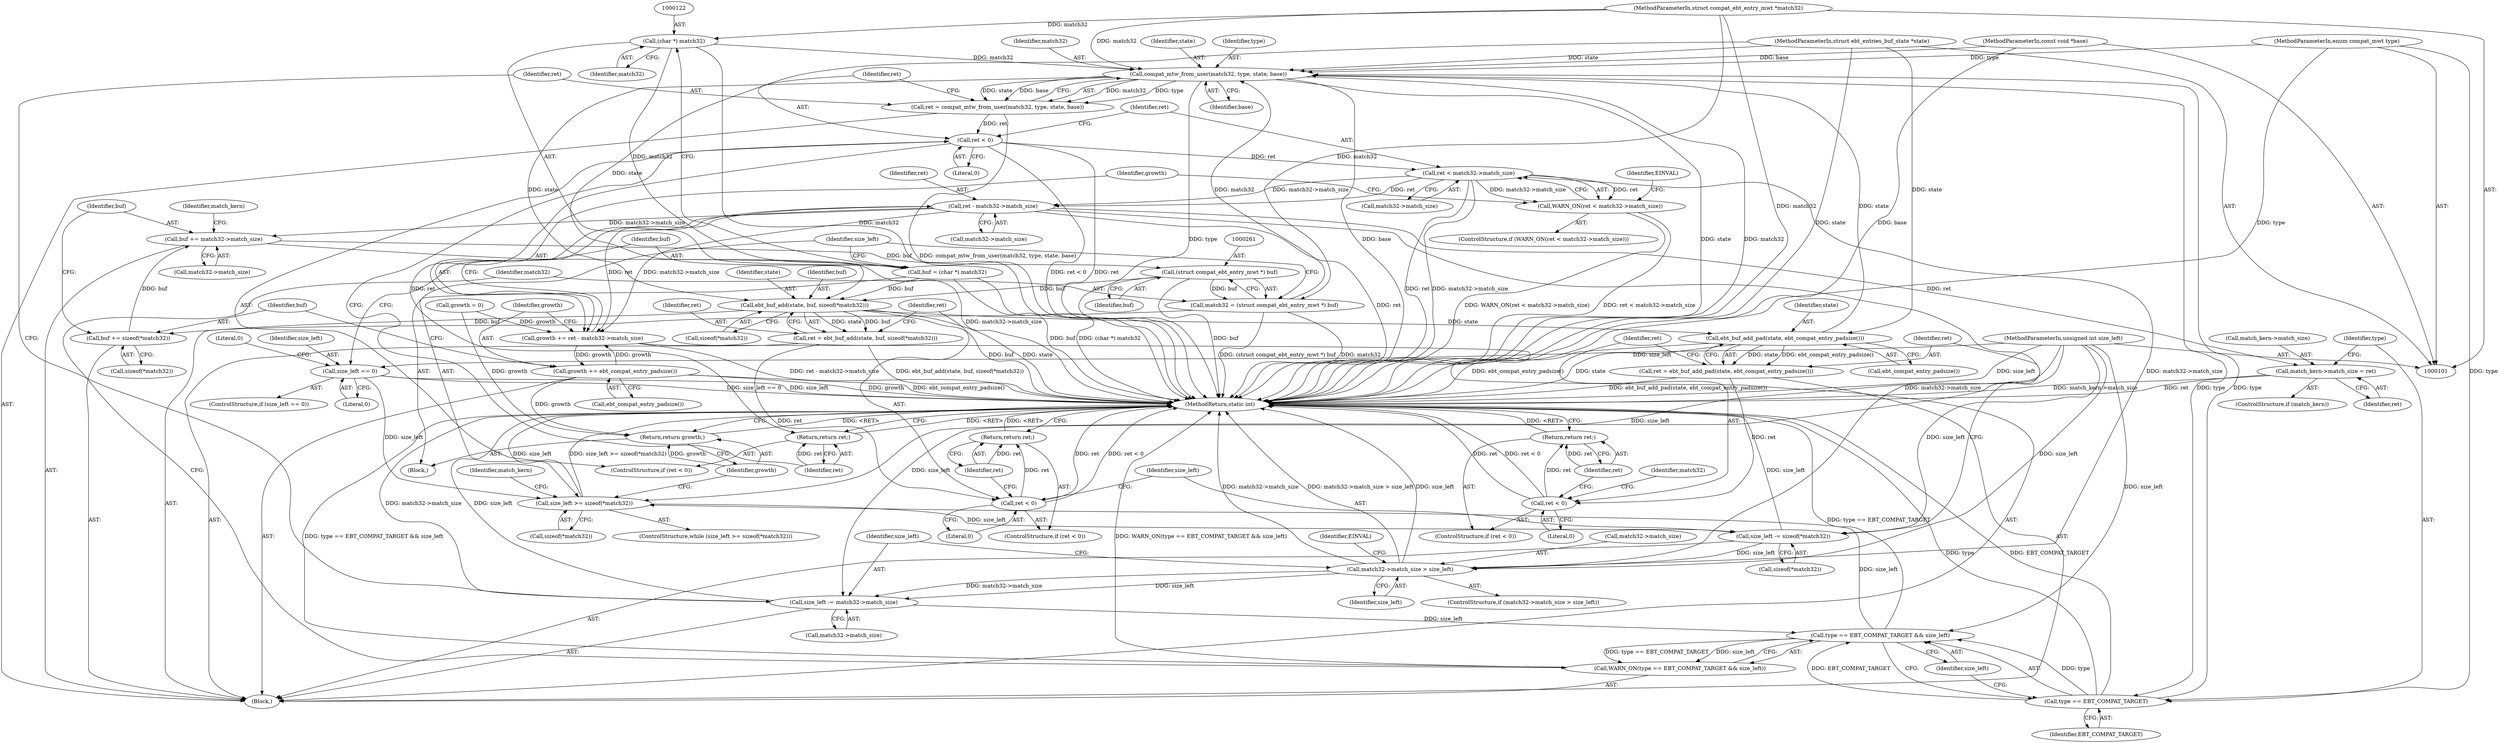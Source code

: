 digraph "0_linux_b71812168571fa55e44cdd0254471331b9c4c4c6@pointer" {
"1000204" [label="(Call,compat_mtw_from_user(match32, type, state, base))"];
"1000258" [label="(Call,match32 = (struct compat_ebt_entry_mwt *) buf)"];
"1000260" [label="(Call,(struct compat_ebt_entry_mwt *) buf)"];
"1000240" [label="(Call,buf += match32->match_size)"];
"1000227" [label="(Call,ret - match32->match_size)"];
"1000217" [label="(Call,ret < match32->match_size)"];
"1000210" [label="(Call,ret < 0)"];
"1000202" [label="(Call,ret = compat_mtw_from_user(match32, type, state, base))"];
"1000204" [label="(Call,compat_mtw_from_user(match32, type, state, base))"];
"1000121" [label="(Call,(char *) match32)"];
"1000102" [label="(MethodParameterIn,struct compat_ebt_entry_mwt *match32)"];
"1000254" [label="(Call,type == EBT_COMPAT_TARGET)"];
"1000104" [label="(MethodParameterIn,enum compat_mwt type)"];
"1000179" [label="(Call,ebt_buf_add_pad(state, ebt_compat_entry_padsize()))"];
"1000160" [label="(Call,ebt_buf_add(state, buf, sizeof(*match32)))"];
"1000105" [label="(MethodParameterIn,struct ebt_entries_buf_state *state)"];
"1000119" [label="(Call,buf = (char *) match32)"];
"1000106" [label="(MethodParameterIn,const void *base)"];
"1000189" [label="(Call,match32->match_size > size_left)"];
"1000172" [label="(Call,size_left -= sizeof(*match32))"];
"1000125" [label="(Call,size_left >= sizeof(*match32))"];
"1000114" [label="(Call,size_left == 0)"];
"1000103" [label="(MethodParameterIn,unsigned int size_left)"];
"1000253" [label="(Call,type == EBT_COMPAT_TARGET && size_left)"];
"1000197" [label="(Call,size_left -= match32->match_size)"];
"1000235" [label="(Call,buf += sizeof(*match32))"];
"1000158" [label="(Call,ret = ebt_buf_add(state, buf, sizeof(*match32)))"];
"1000167" [label="(Call,ret < 0)"];
"1000170" [label="(Return,return ret;)"];
"1000177" [label="(Call,ret = ebt_buf_add_pad(state, ebt_compat_entry_padsize()))"];
"1000183" [label="(Call,ret < 0)"];
"1000186" [label="(Return,return ret;)"];
"1000213" [label="(Return,return ret;)"];
"1000216" [label="(Call,WARN_ON(ret < match32->match_size))"];
"1000252" [label="(Call,WARN_ON(type == EBT_COMPAT_TARGET && size_left))"];
"1000225" [label="(Call,growth += ret - match32->match_size)"];
"1000232" [label="(Call,growth += ebt_compat_entry_padsize())"];
"1000263" [label="(Return,return growth;)"];
"1000247" [label="(Call,match_kern->match_size = ret)"];
"1000202" [label="(Call,ret = compat_mtw_from_user(match32, type, state, base))"];
"1000208" [label="(Identifier,base)"];
"1000182" [label="(ControlStructure,if (ret < 0))"];
"1000212" [label="(Literal,0)"];
"1000113" [label="(ControlStructure,if (size_left == 0))"];
"1000210" [label="(Call,ret < 0)"];
"1000197" [label="(Call,size_left -= match32->match_size)"];
"1000216" [label="(Call,WARN_ON(ret < match32->match_size))"];
"1000257" [label="(Identifier,size_left)"];
"1000236" [label="(Identifier,buf)"];
"1000127" [label="(Call,sizeof(*match32))"];
"1000161" [label="(Identifier,state)"];
"1000190" [label="(Call,match32->match_size)"];
"1000260" [label="(Call,(struct compat_ebt_entry_mwt *) buf)"];
"1000211" [label="(Identifier,ret)"];
"1000193" [label="(Identifier,size_left)"];
"1000253" [label="(Call,type == EBT_COMPAT_TARGET && size_left)"];
"1000188" [label="(ControlStructure,if (match32->match_size > size_left))"];
"1000105" [label="(MethodParameterIn,struct ebt_entries_buf_state *state)"];
"1000217" [label="(Call,ret < match32->match_size)"];
"1000234" [label="(Call,ebt_compat_entry_padsize())"];
"1000114" [label="(Call,size_left == 0)"];
"1000167" [label="(Call,ret < 0)"];
"1000173" [label="(Identifier,size_left)"];
"1000171" [label="(Identifier,ret)"];
"1000199" [label="(Call,match32->match_size)"];
"1000159" [label="(Identifier,ret)"];
"1000170" [label="(Return,return ret;)"];
"1000177" [label="(Call,ret = ebt_buf_add_pad(state, ebt_compat_entry_padsize()))"];
"1000166" [label="(ControlStructure,if (ret < 0))"];
"1000158" [label="(Call,ret = ebt_buf_add(state, buf, sizeof(*match32)))"];
"1000251" [label="(Identifier,ret)"];
"1000241" [label="(Identifier,buf)"];
"1000174" [label="(Call,sizeof(*match32))"];
"1000232" [label="(Call,growth += ebt_compat_entry_padsize())"];
"1000107" [label="(Block,)"];
"1000106" [label="(MethodParameterIn,const void *base)"];
"1000119" [label="(Call,buf = (char *) match32)"];
"1000214" [label="(Identifier,ret)"];
"1000184" [label="(Identifier,ret)"];
"1000189" [label="(Call,match32->match_size > size_left)"];
"1000172" [label="(Call,size_left -= sizeof(*match32))"];
"1000233" [label="(Identifier,growth)"];
"1000265" [label="(MethodReturn,static int)"];
"1000123" [label="(Identifier,match32)"];
"1000160" [label="(Call,ebt_buf_add(state, buf, sizeof(*match32)))"];
"1000191" [label="(Identifier,match32)"];
"1000196" [label="(Identifier,EINVAL)"];
"1000120" [label="(Identifier,buf)"];
"1000248" [label="(Call,match_kern->match_size)"];
"1000134" [label="(Identifier,match_kern)"];
"1000262" [label="(Identifier,buf)"];
"1000121" [label="(Call,(char *) match32)"];
"1000205" [label="(Identifier,match32)"];
"1000125" [label="(Call,size_left >= sizeof(*match32))"];
"1000258" [label="(Call,match32 = (struct compat_ebt_entry_mwt *) buf)"];
"1000179" [label="(Call,ebt_buf_add_pad(state, ebt_compat_entry_padsize()))"];
"1000246" [label="(Identifier,match_kern)"];
"1000162" [label="(Identifier,buf)"];
"1000263" [label="(Return,return growth;)"];
"1000207" [label="(Identifier,state)"];
"1000252" [label="(Call,WARN_ON(type == EBT_COMPAT_TARGET && size_left))"];
"1000116" [label="(Literal,0)"];
"1000124" [label="(ControlStructure,while (size_left >= sizeof(*match32)))"];
"1000130" [label="(Block,)"];
"1000225" [label="(Call,growth += ret - match32->match_size)"];
"1000215" [label="(ControlStructure,if (WARN_ON(ret < match32->match_size)))"];
"1000256" [label="(Identifier,EBT_COMPAT_TARGET)"];
"1000126" [label="(Identifier,size_left)"];
"1000118" [label="(Literal,0)"];
"1000219" [label="(Call,match32->match_size)"];
"1000203" [label="(Identifier,ret)"];
"1000115" [label="(Identifier,size_left)"];
"1000264" [label="(Identifier,growth)"];
"1000183" [label="(Call,ret < 0)"];
"1000104" [label="(MethodParameterIn,enum compat_mwt type)"];
"1000242" [label="(Call,match32->match_size)"];
"1000206" [label="(Identifier,type)"];
"1000185" [label="(Literal,0)"];
"1000259" [label="(Identifier,match32)"];
"1000209" [label="(ControlStructure,if (ret < 0))"];
"1000227" [label="(Call,ret - match32->match_size)"];
"1000178" [label="(Identifier,ret)"];
"1000169" [label="(Literal,0)"];
"1000163" [label="(Call,sizeof(*match32))"];
"1000224" [label="(Identifier,EINVAL)"];
"1000247" [label="(Call,match_kern->match_size = ret)"];
"1000255" [label="(Identifier,type)"];
"1000235" [label="(Call,buf += sizeof(*match32))"];
"1000213" [label="(Return,return ret;)"];
"1000228" [label="(Identifier,ret)"];
"1000218" [label="(Identifier,ret)"];
"1000187" [label="(Identifier,ret)"];
"1000109" [label="(Call,growth = 0)"];
"1000102" [label="(MethodParameterIn,struct compat_ebt_entry_mwt *match32)"];
"1000254" [label="(Call,type == EBT_COMPAT_TARGET)"];
"1000237" [label="(Call,sizeof(*match32))"];
"1000204" [label="(Call,compat_mtw_from_user(match32, type, state, base))"];
"1000240" [label="(Call,buf += match32->match_size)"];
"1000245" [label="(ControlStructure,if (match_kern))"];
"1000180" [label="(Identifier,state)"];
"1000103" [label="(MethodParameterIn,unsigned int size_left)"];
"1000229" [label="(Call,match32->match_size)"];
"1000168" [label="(Identifier,ret)"];
"1000181" [label="(Call,ebt_compat_entry_padsize())"];
"1000198" [label="(Identifier,size_left)"];
"1000226" [label="(Identifier,growth)"];
"1000186" [label="(Return,return ret;)"];
"1000204" -> "1000202"  [label="AST: "];
"1000204" -> "1000208"  [label="CFG: "];
"1000205" -> "1000204"  [label="AST: "];
"1000206" -> "1000204"  [label="AST: "];
"1000207" -> "1000204"  [label="AST: "];
"1000208" -> "1000204"  [label="AST: "];
"1000202" -> "1000204"  [label="CFG: "];
"1000204" -> "1000265"  [label="DDG: type"];
"1000204" -> "1000265"  [label="DDG: base"];
"1000204" -> "1000265"  [label="DDG: state"];
"1000204" -> "1000265"  [label="DDG: match32"];
"1000204" -> "1000160"  [label="DDG: state"];
"1000204" -> "1000202"  [label="DDG: match32"];
"1000204" -> "1000202"  [label="DDG: type"];
"1000204" -> "1000202"  [label="DDG: state"];
"1000204" -> "1000202"  [label="DDG: base"];
"1000258" -> "1000204"  [label="DDG: match32"];
"1000121" -> "1000204"  [label="DDG: match32"];
"1000102" -> "1000204"  [label="DDG: match32"];
"1000254" -> "1000204"  [label="DDG: type"];
"1000104" -> "1000204"  [label="DDG: type"];
"1000179" -> "1000204"  [label="DDG: state"];
"1000105" -> "1000204"  [label="DDG: state"];
"1000106" -> "1000204"  [label="DDG: base"];
"1000204" -> "1000254"  [label="DDG: type"];
"1000258" -> "1000130"  [label="AST: "];
"1000258" -> "1000260"  [label="CFG: "];
"1000259" -> "1000258"  [label="AST: "];
"1000260" -> "1000258"  [label="AST: "];
"1000126" -> "1000258"  [label="CFG: "];
"1000258" -> "1000265"  [label="DDG: match32"];
"1000258" -> "1000265"  [label="DDG: (struct compat_ebt_entry_mwt *) buf"];
"1000260" -> "1000258"  [label="DDG: buf"];
"1000102" -> "1000258"  [label="DDG: match32"];
"1000260" -> "1000262"  [label="CFG: "];
"1000261" -> "1000260"  [label="AST: "];
"1000262" -> "1000260"  [label="AST: "];
"1000260" -> "1000265"  [label="DDG: buf"];
"1000260" -> "1000160"  [label="DDG: buf"];
"1000240" -> "1000260"  [label="DDG: buf"];
"1000240" -> "1000130"  [label="AST: "];
"1000240" -> "1000242"  [label="CFG: "];
"1000241" -> "1000240"  [label="AST: "];
"1000242" -> "1000240"  [label="AST: "];
"1000246" -> "1000240"  [label="CFG: "];
"1000240" -> "1000265"  [label="DDG: match32->match_size"];
"1000227" -> "1000240"  [label="DDG: match32->match_size"];
"1000235" -> "1000240"  [label="DDG: buf"];
"1000227" -> "1000225"  [label="AST: "];
"1000227" -> "1000229"  [label="CFG: "];
"1000228" -> "1000227"  [label="AST: "];
"1000229" -> "1000227"  [label="AST: "];
"1000225" -> "1000227"  [label="CFG: "];
"1000227" -> "1000265"  [label="DDG: ret"];
"1000227" -> "1000189"  [label="DDG: match32->match_size"];
"1000227" -> "1000225"  [label="DDG: ret"];
"1000227" -> "1000225"  [label="DDG: match32->match_size"];
"1000217" -> "1000227"  [label="DDG: ret"];
"1000217" -> "1000227"  [label="DDG: match32->match_size"];
"1000227" -> "1000247"  [label="DDG: ret"];
"1000217" -> "1000216"  [label="AST: "];
"1000217" -> "1000219"  [label="CFG: "];
"1000218" -> "1000217"  [label="AST: "];
"1000219" -> "1000217"  [label="AST: "];
"1000216" -> "1000217"  [label="CFG: "];
"1000217" -> "1000265"  [label="DDG: match32->match_size"];
"1000217" -> "1000265"  [label="DDG: ret"];
"1000217" -> "1000216"  [label="DDG: ret"];
"1000217" -> "1000216"  [label="DDG: match32->match_size"];
"1000210" -> "1000217"  [label="DDG: ret"];
"1000189" -> "1000217"  [label="DDG: match32->match_size"];
"1000210" -> "1000209"  [label="AST: "];
"1000210" -> "1000212"  [label="CFG: "];
"1000211" -> "1000210"  [label="AST: "];
"1000212" -> "1000210"  [label="AST: "];
"1000214" -> "1000210"  [label="CFG: "];
"1000218" -> "1000210"  [label="CFG: "];
"1000210" -> "1000265"  [label="DDG: ret < 0"];
"1000210" -> "1000265"  [label="DDG: ret"];
"1000202" -> "1000210"  [label="DDG: ret"];
"1000210" -> "1000213"  [label="DDG: ret"];
"1000202" -> "1000130"  [label="AST: "];
"1000203" -> "1000202"  [label="AST: "];
"1000211" -> "1000202"  [label="CFG: "];
"1000202" -> "1000265"  [label="DDG: compat_mtw_from_user(match32, type, state, base)"];
"1000121" -> "1000119"  [label="AST: "];
"1000121" -> "1000123"  [label="CFG: "];
"1000122" -> "1000121"  [label="AST: "];
"1000123" -> "1000121"  [label="AST: "];
"1000119" -> "1000121"  [label="CFG: "];
"1000121" -> "1000265"  [label="DDG: match32"];
"1000121" -> "1000119"  [label="DDG: match32"];
"1000102" -> "1000121"  [label="DDG: match32"];
"1000102" -> "1000101"  [label="AST: "];
"1000102" -> "1000265"  [label="DDG: match32"];
"1000254" -> "1000253"  [label="AST: "];
"1000254" -> "1000256"  [label="CFG: "];
"1000255" -> "1000254"  [label="AST: "];
"1000256" -> "1000254"  [label="AST: "];
"1000257" -> "1000254"  [label="CFG: "];
"1000253" -> "1000254"  [label="CFG: "];
"1000254" -> "1000265"  [label="DDG: type"];
"1000254" -> "1000265"  [label="DDG: EBT_COMPAT_TARGET"];
"1000254" -> "1000253"  [label="DDG: type"];
"1000254" -> "1000253"  [label="DDG: EBT_COMPAT_TARGET"];
"1000104" -> "1000254"  [label="DDG: type"];
"1000104" -> "1000101"  [label="AST: "];
"1000104" -> "1000265"  [label="DDG: type"];
"1000179" -> "1000177"  [label="AST: "];
"1000179" -> "1000181"  [label="CFG: "];
"1000180" -> "1000179"  [label="AST: "];
"1000181" -> "1000179"  [label="AST: "];
"1000177" -> "1000179"  [label="CFG: "];
"1000179" -> "1000265"  [label="DDG: ebt_compat_entry_padsize()"];
"1000179" -> "1000265"  [label="DDG: state"];
"1000179" -> "1000177"  [label="DDG: state"];
"1000179" -> "1000177"  [label="DDG: ebt_compat_entry_padsize()"];
"1000160" -> "1000179"  [label="DDG: state"];
"1000105" -> "1000179"  [label="DDG: state"];
"1000160" -> "1000158"  [label="AST: "];
"1000160" -> "1000163"  [label="CFG: "];
"1000161" -> "1000160"  [label="AST: "];
"1000162" -> "1000160"  [label="AST: "];
"1000163" -> "1000160"  [label="AST: "];
"1000158" -> "1000160"  [label="CFG: "];
"1000160" -> "1000265"  [label="DDG: buf"];
"1000160" -> "1000265"  [label="DDG: state"];
"1000160" -> "1000158"  [label="DDG: state"];
"1000160" -> "1000158"  [label="DDG: buf"];
"1000105" -> "1000160"  [label="DDG: state"];
"1000119" -> "1000160"  [label="DDG: buf"];
"1000160" -> "1000235"  [label="DDG: buf"];
"1000105" -> "1000101"  [label="AST: "];
"1000105" -> "1000265"  [label="DDG: state"];
"1000119" -> "1000107"  [label="AST: "];
"1000120" -> "1000119"  [label="AST: "];
"1000126" -> "1000119"  [label="CFG: "];
"1000119" -> "1000265"  [label="DDG: (char *) match32"];
"1000119" -> "1000265"  [label="DDG: buf"];
"1000106" -> "1000101"  [label="AST: "];
"1000106" -> "1000265"  [label="DDG: base"];
"1000189" -> "1000188"  [label="AST: "];
"1000189" -> "1000193"  [label="CFG: "];
"1000190" -> "1000189"  [label="AST: "];
"1000193" -> "1000189"  [label="AST: "];
"1000196" -> "1000189"  [label="CFG: "];
"1000198" -> "1000189"  [label="CFG: "];
"1000189" -> "1000265"  [label="DDG: match32->match_size"];
"1000189" -> "1000265"  [label="DDG: match32->match_size > size_left"];
"1000189" -> "1000265"  [label="DDG: size_left"];
"1000172" -> "1000189"  [label="DDG: size_left"];
"1000103" -> "1000189"  [label="DDG: size_left"];
"1000189" -> "1000197"  [label="DDG: match32->match_size"];
"1000189" -> "1000197"  [label="DDG: size_left"];
"1000172" -> "1000130"  [label="AST: "];
"1000172" -> "1000174"  [label="CFG: "];
"1000173" -> "1000172"  [label="AST: "];
"1000174" -> "1000172"  [label="AST: "];
"1000178" -> "1000172"  [label="CFG: "];
"1000172" -> "1000265"  [label="DDG: size_left"];
"1000125" -> "1000172"  [label="DDG: size_left"];
"1000103" -> "1000172"  [label="DDG: size_left"];
"1000125" -> "1000124"  [label="AST: "];
"1000125" -> "1000127"  [label="CFG: "];
"1000126" -> "1000125"  [label="AST: "];
"1000127" -> "1000125"  [label="AST: "];
"1000134" -> "1000125"  [label="CFG: "];
"1000264" -> "1000125"  [label="CFG: "];
"1000125" -> "1000265"  [label="DDG: size_left"];
"1000125" -> "1000265"  [label="DDG: size_left >= sizeof(*match32)"];
"1000114" -> "1000125"  [label="DDG: size_left"];
"1000253" -> "1000125"  [label="DDG: size_left"];
"1000103" -> "1000125"  [label="DDG: size_left"];
"1000114" -> "1000113"  [label="AST: "];
"1000114" -> "1000116"  [label="CFG: "];
"1000115" -> "1000114"  [label="AST: "];
"1000116" -> "1000114"  [label="AST: "];
"1000118" -> "1000114"  [label="CFG: "];
"1000120" -> "1000114"  [label="CFG: "];
"1000114" -> "1000265"  [label="DDG: size_left == 0"];
"1000114" -> "1000265"  [label="DDG: size_left"];
"1000103" -> "1000114"  [label="DDG: size_left"];
"1000103" -> "1000101"  [label="AST: "];
"1000103" -> "1000265"  [label="DDG: size_left"];
"1000103" -> "1000197"  [label="DDG: size_left"];
"1000103" -> "1000253"  [label="DDG: size_left"];
"1000253" -> "1000252"  [label="AST: "];
"1000253" -> "1000257"  [label="CFG: "];
"1000257" -> "1000253"  [label="AST: "];
"1000252" -> "1000253"  [label="CFG: "];
"1000253" -> "1000265"  [label="DDG: type == EBT_COMPAT_TARGET"];
"1000253" -> "1000252"  [label="DDG: type == EBT_COMPAT_TARGET"];
"1000253" -> "1000252"  [label="DDG: size_left"];
"1000197" -> "1000253"  [label="DDG: size_left"];
"1000197" -> "1000130"  [label="AST: "];
"1000197" -> "1000199"  [label="CFG: "];
"1000198" -> "1000197"  [label="AST: "];
"1000199" -> "1000197"  [label="AST: "];
"1000203" -> "1000197"  [label="CFG: "];
"1000197" -> "1000265"  [label="DDG: match32->match_size"];
"1000197" -> "1000265"  [label="DDG: size_left"];
"1000235" -> "1000130"  [label="AST: "];
"1000235" -> "1000237"  [label="CFG: "];
"1000236" -> "1000235"  [label="AST: "];
"1000237" -> "1000235"  [label="AST: "];
"1000241" -> "1000235"  [label="CFG: "];
"1000158" -> "1000130"  [label="AST: "];
"1000159" -> "1000158"  [label="AST: "];
"1000168" -> "1000158"  [label="CFG: "];
"1000158" -> "1000265"  [label="DDG: ebt_buf_add(state, buf, sizeof(*match32))"];
"1000158" -> "1000167"  [label="DDG: ret"];
"1000167" -> "1000166"  [label="AST: "];
"1000167" -> "1000169"  [label="CFG: "];
"1000168" -> "1000167"  [label="AST: "];
"1000169" -> "1000167"  [label="AST: "];
"1000171" -> "1000167"  [label="CFG: "];
"1000173" -> "1000167"  [label="CFG: "];
"1000167" -> "1000265"  [label="DDG: ret"];
"1000167" -> "1000265"  [label="DDG: ret < 0"];
"1000167" -> "1000170"  [label="DDG: ret"];
"1000170" -> "1000166"  [label="AST: "];
"1000170" -> "1000171"  [label="CFG: "];
"1000171" -> "1000170"  [label="AST: "];
"1000265" -> "1000170"  [label="CFG: "];
"1000170" -> "1000265"  [label="DDG: <RET>"];
"1000171" -> "1000170"  [label="DDG: ret"];
"1000177" -> "1000130"  [label="AST: "];
"1000178" -> "1000177"  [label="AST: "];
"1000184" -> "1000177"  [label="CFG: "];
"1000177" -> "1000265"  [label="DDG: ebt_buf_add_pad(state, ebt_compat_entry_padsize())"];
"1000177" -> "1000183"  [label="DDG: ret"];
"1000183" -> "1000182"  [label="AST: "];
"1000183" -> "1000185"  [label="CFG: "];
"1000184" -> "1000183"  [label="AST: "];
"1000185" -> "1000183"  [label="AST: "];
"1000187" -> "1000183"  [label="CFG: "];
"1000191" -> "1000183"  [label="CFG: "];
"1000183" -> "1000265"  [label="DDG: ret"];
"1000183" -> "1000265"  [label="DDG: ret < 0"];
"1000183" -> "1000186"  [label="DDG: ret"];
"1000186" -> "1000182"  [label="AST: "];
"1000186" -> "1000187"  [label="CFG: "];
"1000187" -> "1000186"  [label="AST: "];
"1000265" -> "1000186"  [label="CFG: "];
"1000186" -> "1000265"  [label="DDG: <RET>"];
"1000187" -> "1000186"  [label="DDG: ret"];
"1000213" -> "1000209"  [label="AST: "];
"1000213" -> "1000214"  [label="CFG: "];
"1000214" -> "1000213"  [label="AST: "];
"1000265" -> "1000213"  [label="CFG: "];
"1000213" -> "1000265"  [label="DDG: <RET>"];
"1000214" -> "1000213"  [label="DDG: ret"];
"1000216" -> "1000215"  [label="AST: "];
"1000224" -> "1000216"  [label="CFG: "];
"1000226" -> "1000216"  [label="CFG: "];
"1000216" -> "1000265"  [label="DDG: WARN_ON(ret < match32->match_size)"];
"1000216" -> "1000265"  [label="DDG: ret < match32->match_size"];
"1000252" -> "1000130"  [label="AST: "];
"1000259" -> "1000252"  [label="CFG: "];
"1000252" -> "1000265"  [label="DDG: type == EBT_COMPAT_TARGET && size_left"];
"1000252" -> "1000265"  [label="DDG: WARN_ON(type == EBT_COMPAT_TARGET && size_left)"];
"1000225" -> "1000130"  [label="AST: "];
"1000226" -> "1000225"  [label="AST: "];
"1000233" -> "1000225"  [label="CFG: "];
"1000225" -> "1000265"  [label="DDG: ret - match32->match_size"];
"1000232" -> "1000225"  [label="DDG: growth"];
"1000109" -> "1000225"  [label="DDG: growth"];
"1000225" -> "1000232"  [label="DDG: growth"];
"1000232" -> "1000130"  [label="AST: "];
"1000232" -> "1000234"  [label="CFG: "];
"1000233" -> "1000232"  [label="AST: "];
"1000234" -> "1000232"  [label="AST: "];
"1000236" -> "1000232"  [label="CFG: "];
"1000232" -> "1000265"  [label="DDG: growth"];
"1000232" -> "1000265"  [label="DDG: ebt_compat_entry_padsize()"];
"1000232" -> "1000263"  [label="DDG: growth"];
"1000263" -> "1000107"  [label="AST: "];
"1000263" -> "1000264"  [label="CFG: "];
"1000264" -> "1000263"  [label="AST: "];
"1000265" -> "1000263"  [label="CFG: "];
"1000263" -> "1000265"  [label="DDG: <RET>"];
"1000264" -> "1000263"  [label="DDG: growth"];
"1000109" -> "1000263"  [label="DDG: growth"];
"1000247" -> "1000245"  [label="AST: "];
"1000247" -> "1000251"  [label="CFG: "];
"1000248" -> "1000247"  [label="AST: "];
"1000251" -> "1000247"  [label="AST: "];
"1000255" -> "1000247"  [label="CFG: "];
"1000247" -> "1000265"  [label="DDG: match_kern->match_size"];
"1000247" -> "1000265"  [label="DDG: ret"];
}
